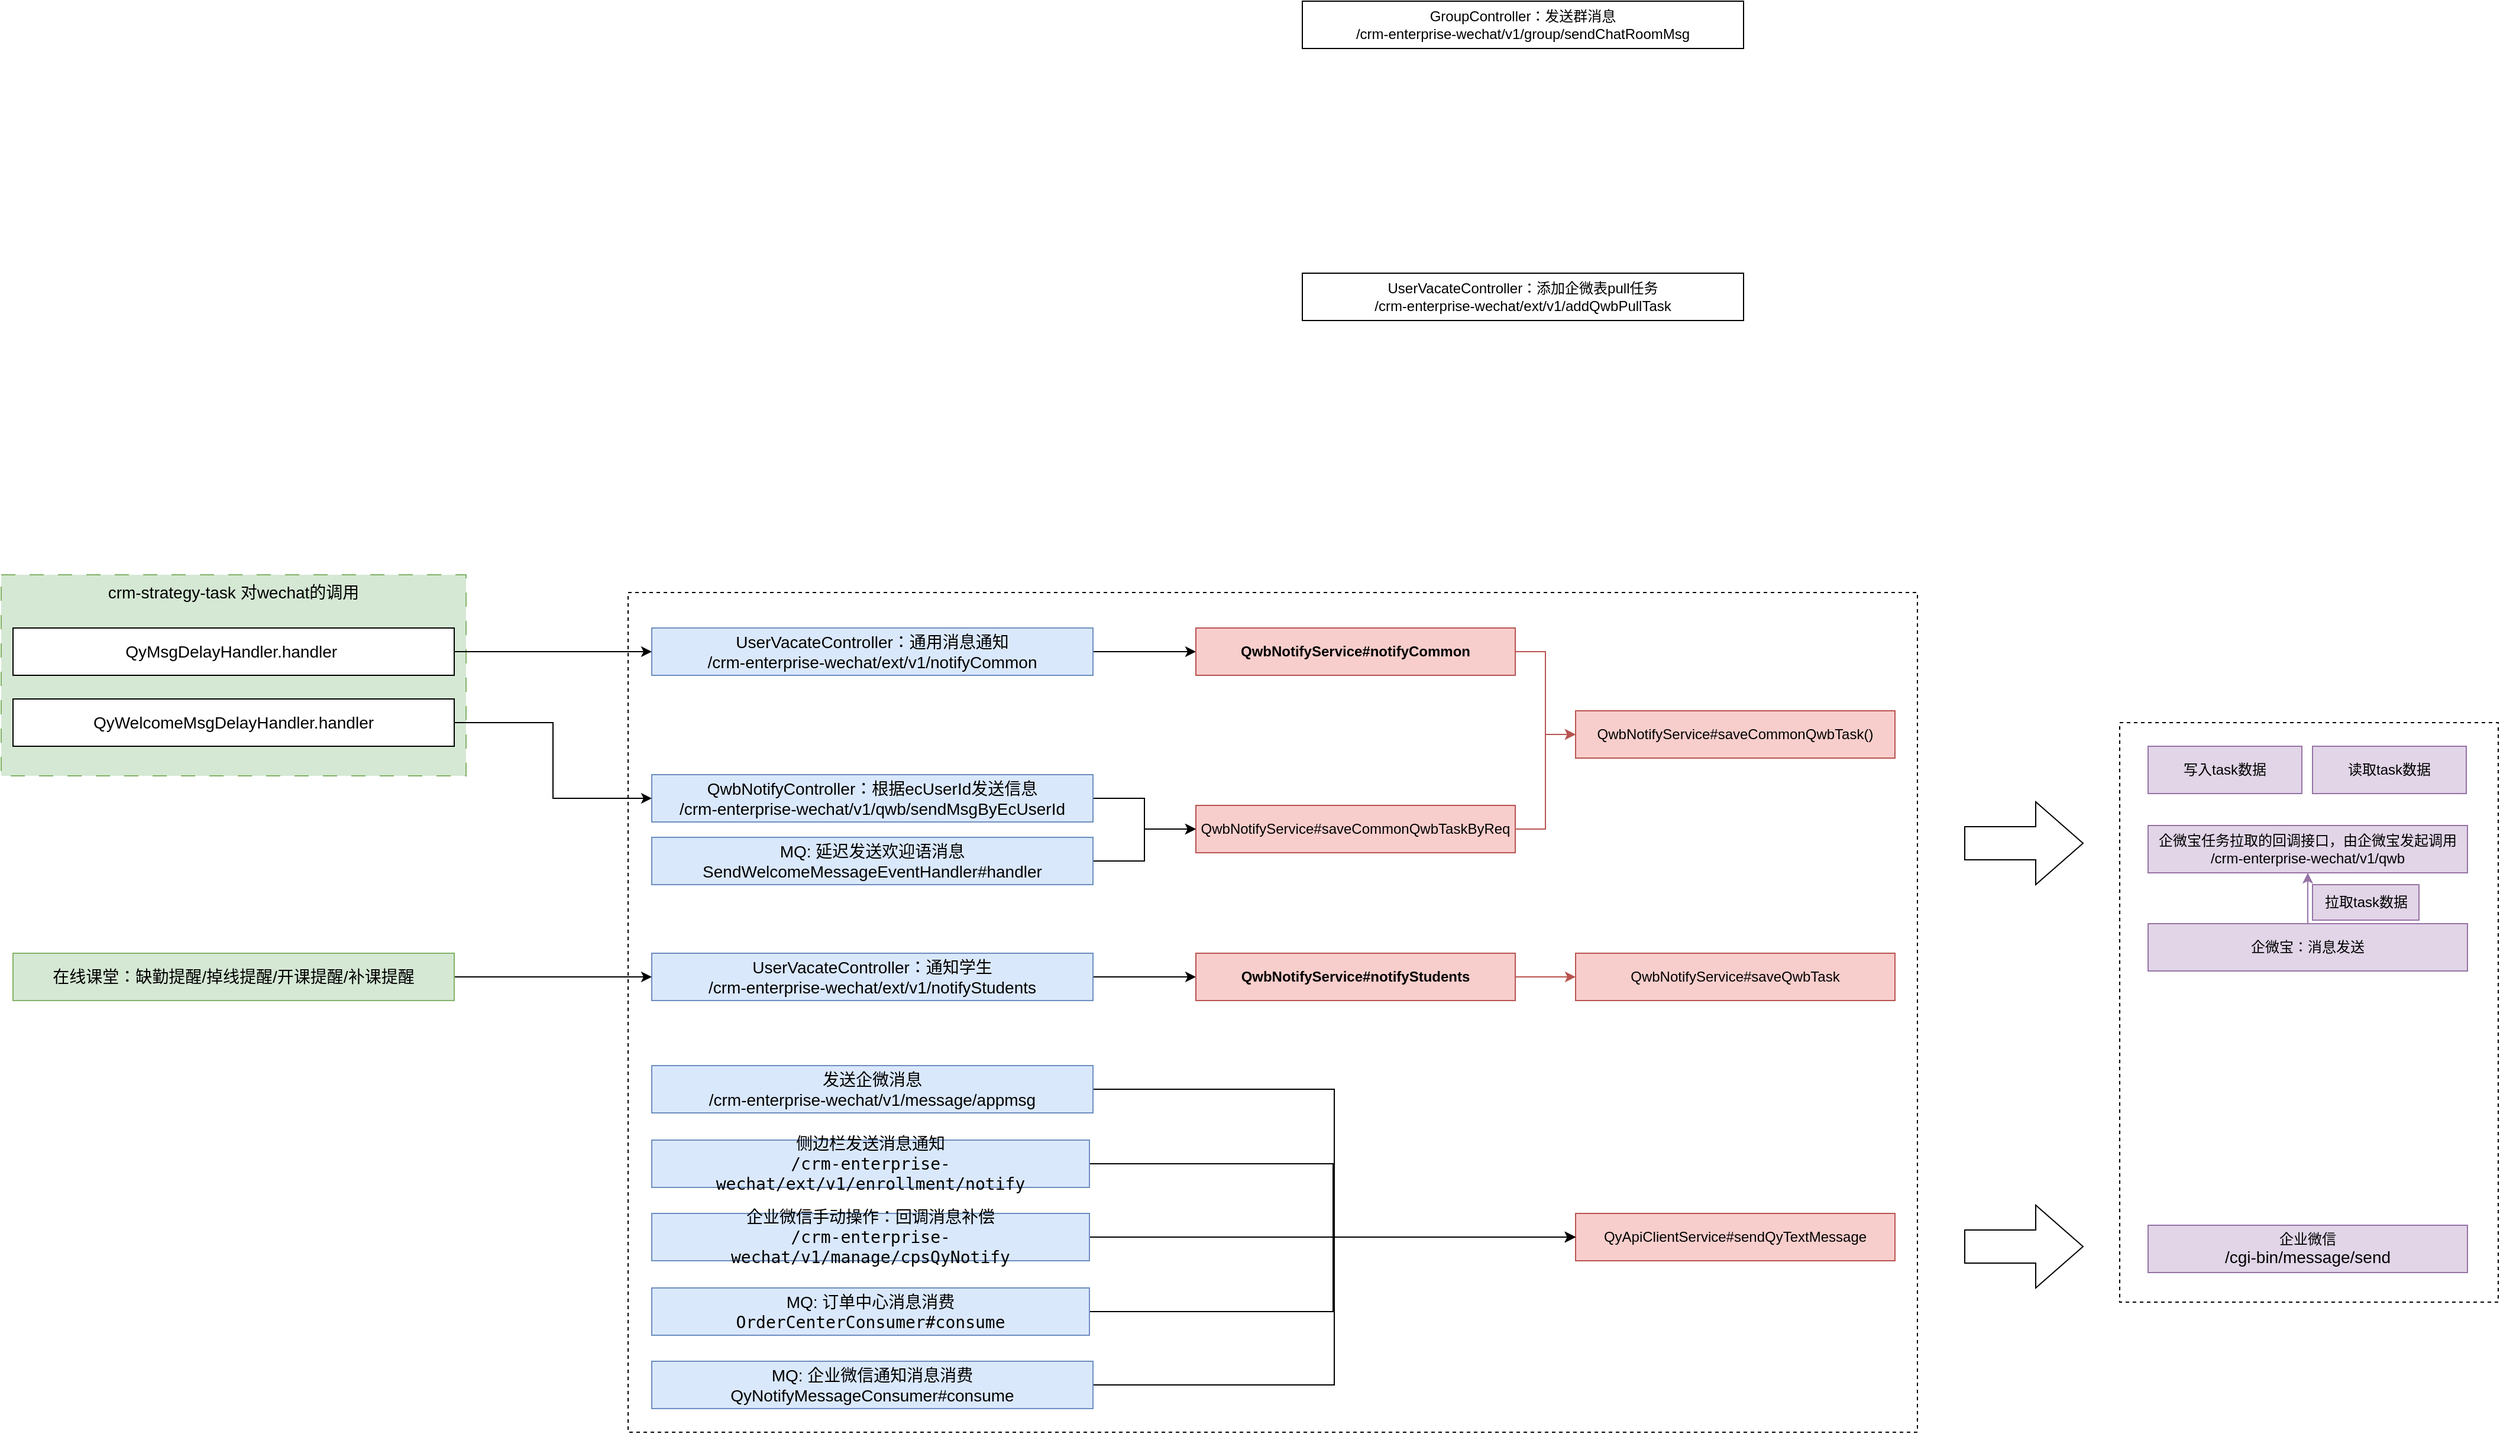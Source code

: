 <mxfile version="21.1.2" type="github">
  <diagram name="第 1 页" id="er9I0QnL_Se0PQcWxd1t">
    <mxGraphModel dx="2889" dy="1815" grid="1" gridSize="10" guides="1" tooltips="1" connect="1" arrows="1" fold="1" page="1" pageScale="1" pageWidth="827" pageHeight="1169" math="0" shadow="0">
      <root>
        <mxCell id="0" />
        <mxCell id="1" parent="0" />
        <mxCell id="ewofRc9dXVoDsyhrSTzK-47" value="&lt;font style=&quot;font-size: 14px;&quot;&gt;crm-strategy-task 对wechat的调用&lt;br style=&quot;font-size: 14px;&quot;&gt;&lt;/font&gt;" style="rounded=0;whiteSpace=wrap;html=1;fillColor=#d5e8d4;strokeColor=#82b366;fontSize=14;dashed=1;dashPattern=12 12;verticalAlign=top;" vertex="1" parent="1">
          <mxGeometry x="-1490" y="225" width="393" height="170" as="geometry" />
        </mxCell>
        <mxCell id="ewofRc9dXVoDsyhrSTzK-49" value="" style="rounded=0;whiteSpace=wrap;html=1;labelBackgroundColor=#FFFFFF;fillColor=none;dashed=1;" vertex="1" parent="1">
          <mxGeometry x="-960" y="240" width="1090" height="710" as="geometry" />
        </mxCell>
        <mxCell id="ewofRc9dXVoDsyhrSTzK-48" value="" style="rounded=0;whiteSpace=wrap;html=1;labelBackgroundColor=#FFFFFF;fillColor=none;dashed=1;" vertex="1" parent="1">
          <mxGeometry x="301" y="350" width="320" height="490" as="geometry" />
        </mxCell>
        <mxCell id="ewofRc9dXVoDsyhrSTzK-10" style="edgeStyle=orthogonalEdgeStyle;rounded=0;orthogonalLoop=1;jettySize=auto;html=1;exitX=0.5;exitY=0;exitDx=0;exitDy=0;entryX=0.5;entryY=1;entryDx=0;entryDy=0;fillColor=#e1d5e7;strokeColor=#9673a6;" edge="1" parent="1" source="ewofRc9dXVoDsyhrSTzK-1" target="ewofRc9dXVoDsyhrSTzK-9">
          <mxGeometry relative="1" as="geometry" />
        </mxCell>
        <mxCell id="ewofRc9dXVoDsyhrSTzK-1" value="&lt;font style=&quot;&quot;&gt;企微宝：消息发送&lt;br&gt;&lt;/font&gt;" style="rounded=0;whiteSpace=wrap;html=1;fillColor=#e1d5e7;strokeColor=#9673a6;" vertex="1" parent="1">
          <mxGeometry x="325" y="520" width="270" height="40" as="geometry" />
        </mxCell>
        <mxCell id="ewofRc9dXVoDsyhrSTzK-2" value="&lt;font style=&quot;&quot;&gt;企业微信&lt;br&gt;&lt;span style=&quot;font-size: 14px;&quot;&gt;/cgi-bin/message/send&lt;/span&gt;&lt;br&gt;&lt;/font&gt;" style="rounded=0;whiteSpace=wrap;html=1;fillColor=#e1d5e7;strokeColor=#9673a6;" vertex="1" parent="1">
          <mxGeometry x="325" y="775" width="270" height="40" as="geometry" />
        </mxCell>
        <mxCell id="ewofRc9dXVoDsyhrSTzK-3" value="&lt;font style=&quot;&quot;&gt;QyApiClientService#sendQyTextMessage&lt;br&gt;&lt;/font&gt;" style="rounded=0;whiteSpace=wrap;html=1;fillColor=#f8cecc;strokeColor=#b85450;" vertex="1" parent="1">
          <mxGeometry x="-159" y="765" width="270" height="40" as="geometry" />
        </mxCell>
        <mxCell id="ewofRc9dXVoDsyhrSTzK-39" style="edgeStyle=orthogonalEdgeStyle;rounded=0;orthogonalLoop=1;jettySize=auto;html=1;exitX=1;exitY=0.5;exitDx=0;exitDy=0;entryX=0;entryY=0.5;entryDx=0;entryDy=0;" edge="1" parent="1" source="ewofRc9dXVoDsyhrSTzK-4" target="ewofRc9dXVoDsyhrSTzK-3">
          <mxGeometry relative="1" as="geometry" />
        </mxCell>
        <mxCell id="ewofRc9dXVoDsyhrSTzK-4" value="&lt;font style=&quot;font-size: 14px;&quot;&gt;发送企微消息&lt;br style=&quot;font-size: 14px;&quot;&gt;/crm-enterprise-wechat/v1/message/appmsg&lt;br style=&quot;font-size: 14px;&quot;&gt;&lt;/font&gt;" style="rounded=0;whiteSpace=wrap;html=1;fillColor=#dae8fc;strokeColor=#6c8ebf;fontSize=14;" vertex="1" parent="1">
          <mxGeometry x="-940" y="640" width="373" height="40" as="geometry" />
        </mxCell>
        <mxCell id="ewofRc9dXVoDsyhrSTzK-41" style="edgeStyle=orthogonalEdgeStyle;rounded=0;orthogonalLoop=1;jettySize=auto;html=1;exitX=1;exitY=0.5;exitDx=0;exitDy=0;entryX=0;entryY=0.5;entryDx=0;entryDy=0;" edge="1" parent="1" source="ewofRc9dXVoDsyhrSTzK-5" target="ewofRc9dXVoDsyhrSTzK-3">
          <mxGeometry relative="1" as="geometry">
            <Array as="points">
              <mxPoint x="-364" y="723" />
              <mxPoint x="-364" y="785" />
            </Array>
          </mxGeometry>
        </mxCell>
        <mxCell id="ewofRc9dXVoDsyhrSTzK-5" value="&lt;font style=&quot;font-size: 14px;&quot;&gt;侧边栏发送消息通知&lt;br style=&quot;font-size: 14px;&quot;&gt;&lt;font face=&quot;JetBrains Mono, monospace&quot; style=&quot;font-size: 14px;&quot;&gt;/crm-enterprise-wechat/ext/v1/enrollment/notify&lt;/font&gt;&lt;br style=&quot;font-size: 14px;&quot;&gt;&lt;/font&gt;" style="rounded=0;whiteSpace=wrap;html=1;fillColor=#dae8fc;strokeColor=#6c8ebf;fontSize=14;" vertex="1" parent="1">
          <mxGeometry x="-940" y="703" width="370" height="40" as="geometry" />
        </mxCell>
        <mxCell id="ewofRc9dXVoDsyhrSTzK-43" style="edgeStyle=orthogonalEdgeStyle;rounded=0;orthogonalLoop=1;jettySize=auto;html=1;exitX=1;exitY=0.5;exitDx=0;exitDy=0;entryX=0;entryY=0.5;entryDx=0;entryDy=0;" edge="1" parent="1" source="ewofRc9dXVoDsyhrSTzK-6" target="ewofRc9dXVoDsyhrSTzK-3">
          <mxGeometry relative="1" as="geometry">
            <Array as="points">
              <mxPoint x="-364" y="848" />
              <mxPoint x="-364" y="785" />
            </Array>
          </mxGeometry>
        </mxCell>
        <mxCell id="ewofRc9dXVoDsyhrSTzK-6" value="&lt;font style=&quot;font-size: 14px;&quot;&gt;MQ: 订单中心消息消费&lt;br style=&quot;font-size: 14px;&quot;&gt;&lt;font face=&quot;JetBrains Mono, monospace&quot; style=&quot;font-size: 14px;&quot;&gt;OrderCenterConsumer#consume&lt;/font&gt;&lt;br style=&quot;font-size: 14px;&quot;&gt;&lt;/font&gt;" style="rounded=0;whiteSpace=wrap;html=1;fillColor=#dae8fc;strokeColor=#6c8ebf;fontSize=14;" vertex="1" parent="1">
          <mxGeometry x="-940" y="828" width="370" height="40" as="geometry" />
        </mxCell>
        <mxCell id="ewofRc9dXVoDsyhrSTzK-42" style="edgeStyle=orthogonalEdgeStyle;rounded=0;orthogonalLoop=1;jettySize=auto;html=1;exitX=1;exitY=0.5;exitDx=0;exitDy=0;entryX=0;entryY=0.5;entryDx=0;entryDy=0;" edge="1" parent="1" source="ewofRc9dXVoDsyhrSTzK-7" target="ewofRc9dXVoDsyhrSTzK-3">
          <mxGeometry relative="1" as="geometry" />
        </mxCell>
        <mxCell id="ewofRc9dXVoDsyhrSTzK-7" value="&lt;font style=&quot;font-size: 14px;&quot;&gt;企业微信手动操作：回调消息补偿&lt;br style=&quot;font-size: 14px;&quot;&gt;&lt;font face=&quot;JetBrains Mono, monospace&quot; style=&quot;font-size: 14px;&quot;&gt;/crm-enterprise-wechat/v1/manage/cpsQyNotify&lt;/font&gt;&lt;br style=&quot;font-size: 14px;&quot;&gt;&lt;/font&gt;" style="rounded=0;whiteSpace=wrap;html=1;fillColor=#dae8fc;strokeColor=#6c8ebf;fontSize=14;" vertex="1" parent="1">
          <mxGeometry x="-940" y="765" width="370" height="40" as="geometry" />
        </mxCell>
        <mxCell id="ewofRc9dXVoDsyhrSTzK-44" style="edgeStyle=orthogonalEdgeStyle;rounded=0;orthogonalLoop=1;jettySize=auto;html=1;exitX=1;exitY=0.5;exitDx=0;exitDy=0;entryX=0;entryY=0.5;entryDx=0;entryDy=0;" edge="1" parent="1" source="ewofRc9dXVoDsyhrSTzK-8" target="ewofRc9dXVoDsyhrSTzK-3">
          <mxGeometry relative="1" as="geometry" />
        </mxCell>
        <mxCell id="ewofRc9dXVoDsyhrSTzK-8" value="&lt;font style=&quot;font-size: 14px;&quot;&gt;MQ: 企业微信通知消息消费&lt;br style=&quot;font-size: 14px;&quot;&gt;QyNotifyMessageConsumer#consume&lt;br style=&quot;font-size: 14px;&quot;&gt;&lt;/font&gt;" style="rounded=0;whiteSpace=wrap;html=1;fillColor=#dae8fc;strokeColor=#6c8ebf;fontSize=14;" vertex="1" parent="1">
          <mxGeometry x="-940" y="890" width="373" height="40" as="geometry" />
        </mxCell>
        <mxCell id="ewofRc9dXVoDsyhrSTzK-9" value="&lt;font style=&quot;&quot;&gt;企微宝任务拉取的回调接口，由企微宝发起调用&lt;br&gt;/crm-enterprise-wechat/v1/qwb&lt;br&gt;&lt;/font&gt;" style="rounded=0;whiteSpace=wrap;html=1;fillColor=#e1d5e7;strokeColor=#9673a6;" vertex="1" parent="1">
          <mxGeometry x="325" y="437" width="270" height="40" as="geometry" />
        </mxCell>
        <mxCell id="ewofRc9dXVoDsyhrSTzK-11" value="拉取task数据" style="text;html=1;align=center;verticalAlign=middle;resizable=0;points=[];autosize=1;strokeColor=#9673a6;fillColor=#e1d5e7;" vertex="1" parent="1">
          <mxGeometry x="464" y="487" width="90" height="30" as="geometry" />
        </mxCell>
        <mxCell id="ewofRc9dXVoDsyhrSTzK-12" value="&lt;font style=&quot;&quot;&gt;写入task数据&lt;br&gt;&lt;/font&gt;" style="rounded=0;whiteSpace=wrap;html=1;fillColor=#e1d5e7;strokeColor=#9673a6;" vertex="1" parent="1">
          <mxGeometry x="325" y="370" width="130" height="40" as="geometry" />
        </mxCell>
        <mxCell id="ewofRc9dXVoDsyhrSTzK-13" value="&lt;font style=&quot;&quot;&gt;读取task数据&lt;br&gt;&lt;/font&gt;" style="rounded=0;whiteSpace=wrap;html=1;fillColor=#e1d5e7;strokeColor=#9673a6;" vertex="1" parent="1">
          <mxGeometry x="464" y="370" width="130" height="40" as="geometry" />
        </mxCell>
        <mxCell id="ewofRc9dXVoDsyhrSTzK-14" value="&lt;font style=&quot;&quot;&gt;UserVacateController：添加企微表pull任务&lt;br&gt;/crm-enterprise-wechat/ext/v1/addQwbPullTask&lt;br&gt;&lt;/font&gt;" style="rounded=0;whiteSpace=wrap;html=1;" vertex="1" parent="1">
          <mxGeometry x="-390" y="-30" width="373" height="40" as="geometry" />
        </mxCell>
        <mxCell id="ewofRc9dXVoDsyhrSTzK-31" style="edgeStyle=orthogonalEdgeStyle;rounded=0;orthogonalLoop=1;jettySize=auto;html=1;exitX=1;exitY=0.5;exitDx=0;exitDy=0;entryX=0;entryY=0.5;entryDx=0;entryDy=0;" edge="1" parent="1" source="ewofRc9dXVoDsyhrSTzK-15" target="ewofRc9dXVoDsyhrSTzK-22">
          <mxGeometry relative="1" as="geometry" />
        </mxCell>
        <mxCell id="ewofRc9dXVoDsyhrSTzK-15" value="&lt;font style=&quot;font-size: 14px;&quot;&gt;UserVacateController：通知学生&lt;br style=&quot;font-size: 14px;&quot;&gt;/crm-enterprise-wechat/ext/v1/notifyStudents&lt;br style=&quot;font-size: 14px;&quot;&gt;&lt;/font&gt;" style="rounded=0;whiteSpace=wrap;html=1;fillColor=#dae8fc;strokeColor=#6c8ebf;fontSize=14;" vertex="1" parent="1">
          <mxGeometry x="-940" y="545" width="373" height="40" as="geometry" />
        </mxCell>
        <mxCell id="ewofRc9dXVoDsyhrSTzK-30" style="edgeStyle=orthogonalEdgeStyle;rounded=0;orthogonalLoop=1;jettySize=auto;html=1;exitX=1;exitY=0.5;exitDx=0;exitDy=0;entryX=0;entryY=0.5;entryDx=0;entryDy=0;" edge="1" parent="1" source="ewofRc9dXVoDsyhrSTzK-16" target="ewofRc9dXVoDsyhrSTzK-23">
          <mxGeometry relative="1" as="geometry" />
        </mxCell>
        <mxCell id="ewofRc9dXVoDsyhrSTzK-16" value="&lt;font style=&quot;font-size: 14px;&quot;&gt;UserVacateController：通用消息通知&lt;br style=&quot;font-size: 14px;&quot;&gt;/crm-enterprise-wechat/ext/v1/notifyCommon&lt;br style=&quot;font-size: 14px;&quot;&gt;&lt;/font&gt;" style="rounded=0;whiteSpace=wrap;html=1;fillColor=#dae8fc;strokeColor=#6c8ebf;fontSize=14;" vertex="1" parent="1">
          <mxGeometry x="-940" y="270" width="373" height="40" as="geometry" />
        </mxCell>
        <mxCell id="ewofRc9dXVoDsyhrSTzK-17" value="&lt;font style=&quot;&quot;&gt;GroupController：发送群消息&lt;br&gt;/crm-enterprise-wechat/v1/group/sendChatRoomMsg&lt;br&gt;&lt;/font&gt;" style="rounded=0;whiteSpace=wrap;html=1;" vertex="1" parent="1">
          <mxGeometry x="-390" y="-260" width="373" height="40" as="geometry" />
        </mxCell>
        <mxCell id="ewofRc9dXVoDsyhrSTzK-26" style="edgeStyle=orthogonalEdgeStyle;rounded=0;orthogonalLoop=1;jettySize=auto;html=1;exitX=1;exitY=0.5;exitDx=0;exitDy=0;entryX=0;entryY=0.5;entryDx=0;entryDy=0;" edge="1" parent="1" source="ewofRc9dXVoDsyhrSTzK-18" target="ewofRc9dXVoDsyhrSTzK-24">
          <mxGeometry relative="1" as="geometry" />
        </mxCell>
        <mxCell id="ewofRc9dXVoDsyhrSTzK-18" value="&lt;font style=&quot;font-size: 14px;&quot;&gt;QwbNotifyController：根据ecUserId发送信息&lt;br style=&quot;font-size: 14px;&quot;&gt;/crm-enterprise-wechat/v1/qwb/sendMsgByEcUserId&lt;br style=&quot;font-size: 14px;&quot;&gt;&lt;/font&gt;" style="rounded=0;whiteSpace=wrap;html=1;fillColor=#dae8fc;strokeColor=#6c8ebf;fontSize=14;" vertex="1" parent="1">
          <mxGeometry x="-940" y="394" width="373" height="40" as="geometry" />
        </mxCell>
        <mxCell id="ewofRc9dXVoDsyhrSTzK-20" value="&lt;font style=&quot;&quot;&gt;QwbNotifyService#saveCommonQwbTask()&lt;br&gt;&lt;/font&gt;" style="rounded=0;whiteSpace=wrap;html=1;fillColor=#f8cecc;strokeColor=#b85450;" vertex="1" parent="1">
          <mxGeometry x="-159" y="340" width="270" height="40" as="geometry" />
        </mxCell>
        <mxCell id="ewofRc9dXVoDsyhrSTzK-21" value="&lt;font style=&quot;&quot;&gt;QwbNotifyService#saveQwbTask&lt;br&gt;&lt;/font&gt;" style="rounded=0;whiteSpace=wrap;html=1;fillColor=#f8cecc;strokeColor=#b85450;" vertex="1" parent="1">
          <mxGeometry x="-159" y="545" width="270" height="40" as="geometry" />
        </mxCell>
        <mxCell id="ewofRc9dXVoDsyhrSTzK-38" style="edgeStyle=orthogonalEdgeStyle;rounded=0;orthogonalLoop=1;jettySize=auto;html=1;exitX=1;exitY=0.5;exitDx=0;exitDy=0;entryX=0;entryY=0.5;entryDx=0;entryDy=0;fillColor=#f8cecc;strokeColor=#b85450;" edge="1" parent="1" source="ewofRc9dXVoDsyhrSTzK-22" target="ewofRc9dXVoDsyhrSTzK-21">
          <mxGeometry relative="1" as="geometry" />
        </mxCell>
        <mxCell id="ewofRc9dXVoDsyhrSTzK-22" value="&lt;font style=&quot;&quot;&gt;&lt;b&gt;QwbNotifyService#notifyStudents&lt;/b&gt;&lt;br&gt;&lt;/font&gt;" style="rounded=0;whiteSpace=wrap;html=1;fillColor=#f8cecc;strokeColor=#b85450;" vertex="1" parent="1">
          <mxGeometry x="-480" y="545" width="270" height="40" as="geometry" />
        </mxCell>
        <mxCell id="ewofRc9dXVoDsyhrSTzK-34" style="edgeStyle=orthogonalEdgeStyle;rounded=0;orthogonalLoop=1;jettySize=auto;html=1;exitX=1;exitY=0.5;exitDx=0;exitDy=0;entryX=0;entryY=0.5;entryDx=0;entryDy=0;fillColor=#f8cecc;strokeColor=#b85450;" edge="1" parent="1" source="ewofRc9dXVoDsyhrSTzK-23" target="ewofRc9dXVoDsyhrSTzK-20">
          <mxGeometry relative="1" as="geometry" />
        </mxCell>
        <mxCell id="ewofRc9dXVoDsyhrSTzK-23" value="&lt;font style=&quot;&quot;&gt;&lt;b&gt;QwbNotifyService#notifyCommon&lt;/b&gt;&lt;br&gt;&lt;/font&gt;" style="rounded=0;whiteSpace=wrap;html=1;fillColor=#f8cecc;strokeColor=#b85450;" vertex="1" parent="1">
          <mxGeometry x="-480" y="270" width="270" height="40" as="geometry" />
        </mxCell>
        <mxCell id="ewofRc9dXVoDsyhrSTzK-36" style="edgeStyle=orthogonalEdgeStyle;rounded=0;orthogonalLoop=1;jettySize=auto;html=1;exitX=1;exitY=0.5;exitDx=0;exitDy=0;entryX=0;entryY=0.5;entryDx=0;entryDy=0;fillColor=#f8cecc;strokeColor=#b85450;" edge="1" parent="1" source="ewofRc9dXVoDsyhrSTzK-24" target="ewofRc9dXVoDsyhrSTzK-20">
          <mxGeometry relative="1" as="geometry" />
        </mxCell>
        <mxCell id="ewofRc9dXVoDsyhrSTzK-24" value="&lt;font style=&quot;&quot;&gt;QwbNotifyService#saveCommonQwbTaskByReq&lt;br&gt;&lt;/font&gt;" style="rounded=0;whiteSpace=wrap;html=1;fillColor=#f8cecc;strokeColor=#b85450;" vertex="1" parent="1">
          <mxGeometry x="-480" y="420" width="270" height="40" as="geometry" />
        </mxCell>
        <mxCell id="ewofRc9dXVoDsyhrSTzK-29" style="edgeStyle=orthogonalEdgeStyle;rounded=0;orthogonalLoop=1;jettySize=auto;html=1;exitX=1;exitY=0.5;exitDx=0;exitDy=0;entryX=0;entryY=0.5;entryDx=0;entryDy=0;" edge="1" parent="1" source="ewofRc9dXVoDsyhrSTzK-25" target="ewofRc9dXVoDsyhrSTzK-24">
          <mxGeometry relative="1" as="geometry" />
        </mxCell>
        <mxCell id="ewofRc9dXVoDsyhrSTzK-25" value="&lt;font style=&quot;font-size: 14px;&quot;&gt;&lt;div style=&quot;font-size: 14px;&quot;&gt;MQ: 延迟发送欢迎语消息&lt;/div&gt;&lt;div style=&quot;font-size: 14px;&quot;&gt;SendWelcomeMessageEventHandler#handler&lt;/div&gt;&lt;/font&gt;" style="rounded=0;whiteSpace=wrap;html=1;fillColor=#dae8fc;strokeColor=#6c8ebf;fontSize=14;" vertex="1" parent="1">
          <mxGeometry x="-940" y="447" width="373" height="40" as="geometry" />
        </mxCell>
        <mxCell id="ewofRc9dXVoDsyhrSTzK-46" style="edgeStyle=orthogonalEdgeStyle;rounded=0;orthogonalLoop=1;jettySize=auto;html=1;exitX=1;exitY=0.5;exitDx=0;exitDy=0;fontSize=14;" edge="1" parent="1" source="ewofRc9dXVoDsyhrSTzK-45" target="ewofRc9dXVoDsyhrSTzK-15">
          <mxGeometry relative="1" as="geometry" />
        </mxCell>
        <mxCell id="ewofRc9dXVoDsyhrSTzK-45" value="&lt;font style=&quot;font-size: 14px;&quot;&gt;在线课堂：缺勤提醒/掉线提醒/开课提醒/补课提醒&lt;br style=&quot;font-size: 14px;&quot;&gt;&lt;/font&gt;" style="rounded=0;whiteSpace=wrap;html=1;fillColor=#d5e8d4;strokeColor=#82b366;fontSize=14;" vertex="1" parent="1">
          <mxGeometry x="-1480" y="545" width="373" height="40" as="geometry" />
        </mxCell>
        <mxCell id="ewofRc9dXVoDsyhrSTzK-52" value="" style="html=1;shadow=0;dashed=0;align=center;verticalAlign=middle;shape=mxgraph.arrows2.arrow;dy=0.6;dx=40;notch=0;" vertex="1" parent="1">
          <mxGeometry x="170" y="417" width="100" height="70" as="geometry" />
        </mxCell>
        <mxCell id="ewofRc9dXVoDsyhrSTzK-53" value="" style="html=1;shadow=0;dashed=0;align=center;verticalAlign=middle;shape=mxgraph.arrows2.arrow;dy=0.6;dx=40;notch=0;" vertex="1" parent="1">
          <mxGeometry x="170" y="758" width="100" height="70" as="geometry" />
        </mxCell>
        <mxCell id="ewofRc9dXVoDsyhrSTzK-57" style="edgeStyle=orthogonalEdgeStyle;rounded=0;orthogonalLoop=1;jettySize=auto;html=1;exitX=1;exitY=0.5;exitDx=0;exitDy=0;" edge="1" parent="1" source="ewofRc9dXVoDsyhrSTzK-55" target="ewofRc9dXVoDsyhrSTzK-16">
          <mxGeometry relative="1" as="geometry" />
        </mxCell>
        <mxCell id="ewofRc9dXVoDsyhrSTzK-55" value="&lt;font style=&quot;&quot;&gt;QyMsgDelayHandler.handler&amp;nbsp;&lt;br style=&quot;font-size: 14px;&quot;&gt;&lt;/font&gt;" style="rounded=0;whiteSpace=wrap;html=1;fontSize=14;" vertex="1" parent="1">
          <mxGeometry x="-1480" y="270" width="373" height="40" as="geometry" />
        </mxCell>
        <mxCell id="ewofRc9dXVoDsyhrSTzK-58" style="edgeStyle=orthogonalEdgeStyle;rounded=0;orthogonalLoop=1;jettySize=auto;html=1;exitX=1;exitY=0.5;exitDx=0;exitDy=0;entryX=0;entryY=0.5;entryDx=0;entryDy=0;" edge="1" parent="1" source="ewofRc9dXVoDsyhrSTzK-56" target="ewofRc9dXVoDsyhrSTzK-18">
          <mxGeometry relative="1" as="geometry" />
        </mxCell>
        <mxCell id="ewofRc9dXVoDsyhrSTzK-56" value="&lt;font style=&quot;&quot;&gt;QyWelcomeMsgDelayHandler.handler&lt;br style=&quot;font-size: 14px;&quot;&gt;&lt;/font&gt;" style="rounded=0;whiteSpace=wrap;html=1;fontSize=14;" vertex="1" parent="1">
          <mxGeometry x="-1480" y="330" width="373" height="40" as="geometry" />
        </mxCell>
      </root>
    </mxGraphModel>
  </diagram>
</mxfile>
